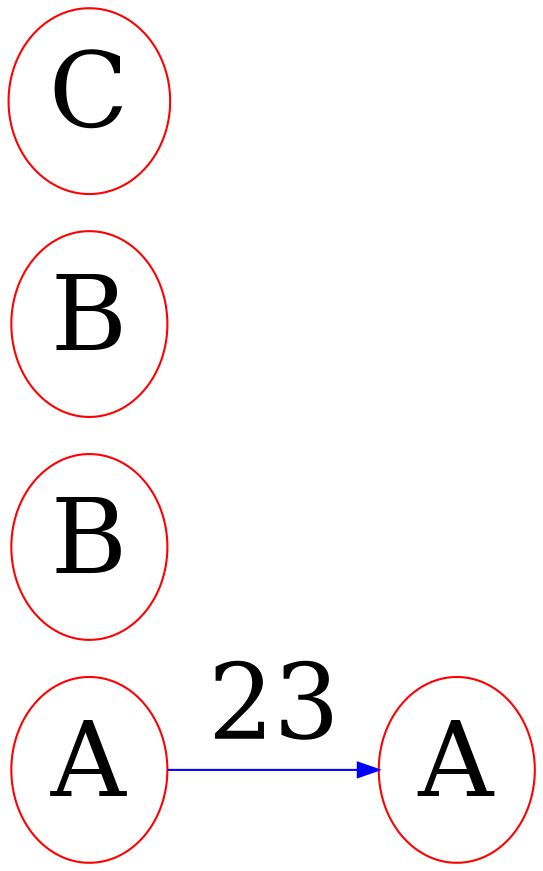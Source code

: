 digraph G {
    rankdir = LR;
    node[shape=ellipse, fontsize=50, color = red];
    edge[fontsize=50, color = blue, fillcolor = blue];

0001 [label = "A"];
0002 [label = "A"];
0003 [label = "B"];
0004 [label = "B"];
0005 [label = "C"];

0001 -> 0002 [label = 23];


}